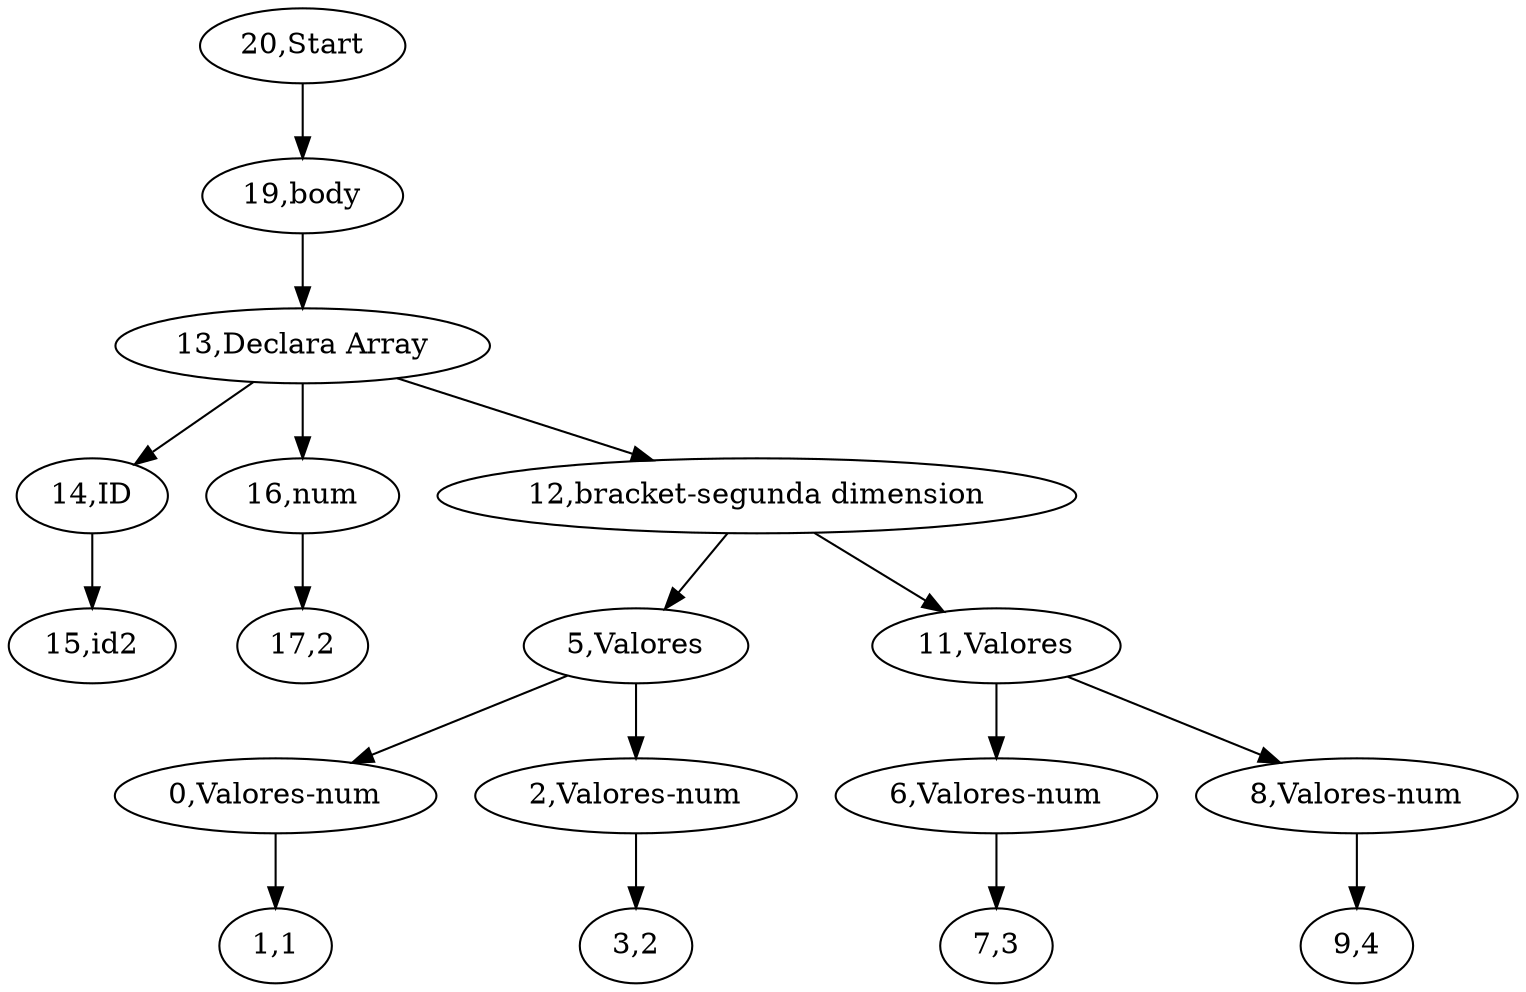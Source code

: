 digraph {
"20,Start" -> "19,body";
"19,body" -> "13,Declara Array";
"13,Declara Array" -> "14,ID";
"14,ID" -> "15,id2";
"13,Declara Array" -> "16,num";
"16,num" -> "17,2";
"13,Declara Array" -> "12,bracket-segunda dimension";
"12,bracket-segunda dimension" -> "5,Valores";
"5,Valores" -> "0,Valores-num";
"0,Valores-num" -> "1,1";
"5,Valores" -> "2,Valores-num";
"2,Valores-num" -> "3,2";
"12,bracket-segunda dimension" -> "11,Valores";
"11,Valores" -> "6,Valores-num";
"6,Valores-num" -> "7,3";
"11,Valores" -> "8,Valores-num";
"8,Valores-num" -> "9,4";

}